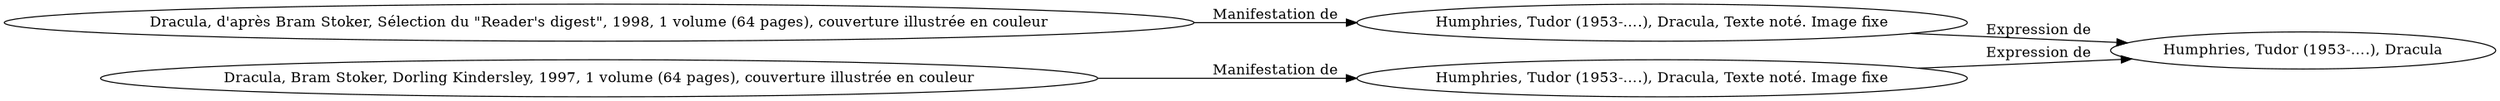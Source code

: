 // Notice UMLRM0034
digraph UMLRM0034 {
	rankdir=LR
	size="20,20"
	UMLRM0034 [label="Humphries, Tudor (1953-….), Dracula"]
	UMLRM0035 [label="Humphries, Tudor (1953-….), Dracula, Texte noté. Image fixe"]
	UMLRM0035 -> UMLRM0034 [label="Expression de"]
	UMLRM0036 [label="Dracula, d'après Bram Stoker, Sélection du \"Reader's digest\", 1998, 1 volume (64 pages), couverture illustrée en couleur"]
	UMLRM0036 -> UMLRM0035 [label="Manifestation de"]
	UMLRM0161 [label="Humphries, Tudor (1953-….), Dracula, Texte noté. Image fixe"]
	UMLRM0161 -> UMLRM0034 [label="Expression de"]
	UMLRM0177 [label="Dracula, Bram Stoker, Dorling Kindersley, 1997, 1 volume (64 pages), couverture illustrée en couleur"]
	UMLRM0177 -> UMLRM0161 [label="Manifestation de"]
}
